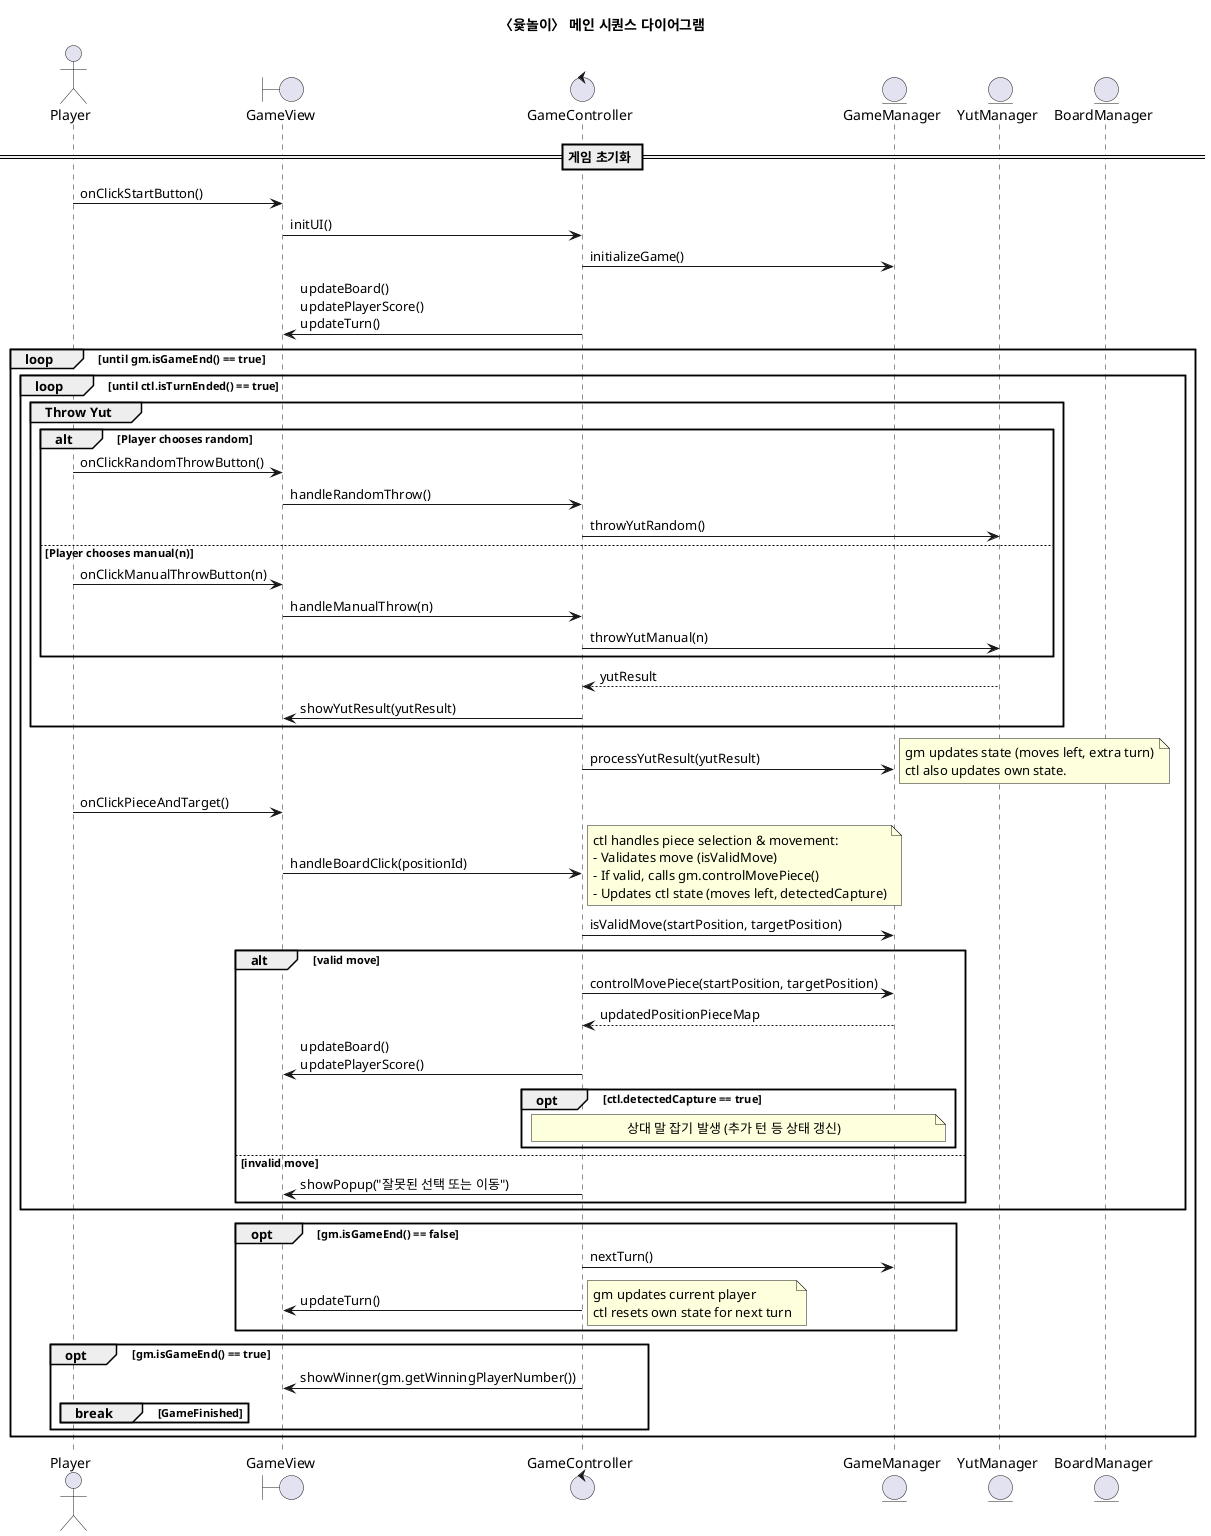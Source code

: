 @startuml main-sequence.puml
title 〈윷놀이〉 메인 시퀀스 다이어그램

actor Player
boundary "GameView" as view
control GameController as ctl
entity GameManager as gm
entity YutManager as yMgr
entity BoardManager as board

== 게임 초기화 ==
Player -> view : onClickStartButton()
view -> ctl : initUI()
ctl -> gm : initializeGame()
ctl -> view : updateBoard()\nupdatePlayerScore()\nupdateTurn()

' ---------------- GAME LOOP ----------------
loop until gm.isGameEnd() == true

    ' ------------- PLAYER TURN (추가 턴 포함) -------------
    loop until ctl.isTurnEnded() == true

        group Throw Yut
            alt Player chooses random
                Player -> view : onClickRandomThrowButton()
                view -> ctl : handleRandomThrow()
                ctl -> yMgr : throwYutRandom()
            else Player chooses manual(n)
                Player -> view : onClickManualThrowButton(n)
                view -> ctl : handleManualThrow(n)
                ctl -> yMgr : throwYutManual(n)
            end
            yMgr --> ctl : yutResult
            ctl -> view : showYutResult(yutResult)
        end

        ctl -> gm : processYutResult(yutResult)
        note right: gm updates state (moves left, extra turn)\nctl also updates own state.

        ' ----- Piece-Selection & Movement -----
        Player -> view : onClickPieceAndTarget()
        view -> ctl : handleBoardClick(positionId)
        note right: ctl handles piece selection & movement:\n- Validates move (isValidMove)\n- If valid, calls gm.controlMovePiece()\n- Updates ctl state (moves left, detectedCapture)

        ctl -> gm : isValidMove(startPosition, targetPosition)
        alt valid move
            ctl -> gm : controlMovePiece(startPosition, targetPosition)
            gm --> ctl : updatedPositionPieceMap
            ctl -> view : updateBoard()\nupdatePlayerScore()
            opt ctl.detectedCapture == true
                note over ctl, gm: 상대 말 잡기 발생 (추가 턴 등 상태 갱신)
            end
        else invalid move
            ctl -> view : showPopup("잘못된 선택 또는 이동")
        end
    end

    ' ----- 턴 종료 및 다음 플레이어로 -----
    opt gm.isGameEnd() == false
        ctl -> gm : nextTurn()
        ctl -> view : updateTurn()
        note right: gm updates current player\nctl resets own state for next turn
    end

    ' ----- 게임 종료 체크 -----
    opt gm.isGameEnd() == true
        ctl -> view : showWinner(gm.getWinningPlayerNumber())
        break GameFinished
    end
end
end
@enduml
